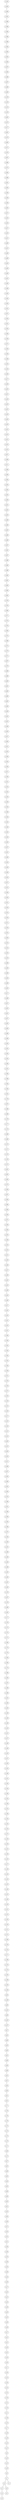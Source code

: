 graph arbol9 {
n_2--n_4
n_3--n_8
n_3--n_2
n_4--n_0
n_6--n_7
n_7--n_3
n_7--n_1
n_8--n_5
n_9--n_10
n_10--n_13
n_11--n_26
n_12--n_9
n_13--n_16
n_14--n_12
n_15--n_17
n_16--n_6
n_17--n_19
n_18--n_14
n_19--n_18
n_20--n_21
n_21--n_25
n_22--n_20
n_23--n_28
n_24--n_22
n_25--n_11
n_26--n_15
n_27--n_29
n_28--n_24
n_29--n_23
n_30--n_27
n_31--n_33
n_32--n_34
n_33--n_32
n_34--n_30
n_35--n_38
n_36--n_37
n_37--n_41
n_38--n_36
n_39--n_40
n_40--n_35
n_41--n_31
n_42--n_43
n_43--n_39
n_44--n_56
n_45--n_42
n_46--n_49
n_47--n_45
n_48--n_44
n_49--n_53
n_50--n_48
n_51--n_46
n_52--n_51
n_53--n_59
n_54--n_52
n_55--n_60
n_56--n_47
n_57--n_54
n_58--n_57
n_59--n_50
n_60--n_58
n_61--n_55
n_62--n_68
n_63--n_61
n_64--n_65
n_65--n_66
n_66--n_69
n_67--n_62
n_68--n_85
n_69--n_63
n_70--n_71
n_71--n_80
n_72--n_67
n_73--n_70
n_74--n_73
n_75--n_74
n_76--n_79
n_77--n_76
n_78--n_75
n_79--n_78
n_80--n_72
n_81--n_91
n_82--n_87
n_83--n_81
n_84--n_83
n_85--n_64
n_86--n_82
n_87--n_84
n_88--n_89
n_89--n_86
n_90--n_92
n_91--n_77
n_92--n_88
n_93--n_90
n_94--n_100
n_95--n_96
n_96--n_93
n_97--n_95
n_98--n_101
n_99--n_102
n_100--n_98
n_101--n_99
n_102--n_107
n_103--n_104
n_104--n_94
n_105--n_109
n_106--n_110
n_107--n_97
n_108--n_119
n_109--n_103
n_110--n_113
n_111--n_112
n_112--n_108
n_113--n_105
n_114--n_117
n_115--n_120
n_116--n_111
n_117--n_106
n_118--n_121
n_119--n_114
n_120--n_116
n_121--n_115
n_122--n_126
n_123--n_128
n_124--n_123
n_125--n_137
n_126--n_118
n_127--n_129
n_128--n_122
n_129--n_134
n_130--n_132
n_131--n_130
n_132--n_127
n_133--n_131
n_134--n_124
n_135--n_145
n_136--n_142
n_137--n_143
n_138--n_135
n_139--n_152
n_140--n_144
n_141--n_140
n_142--n_139
n_143--n_133
n_144--n_136
n_145--n_125
n_146--n_141
n_147--n_150
n_148--n_153
n_149--n_148
n_150--n_155
n_151--n_157
n_152--n_138
n_153--n_147
n_154--n_151
n_155--n_146
n_156--n_158
n_157--n_149
n_158--n_154
n_159--n_156
n_160--n_174
n_161--n_163
n_162--n_159
n_163--n_162
n_164--n_160
n_165--n_167
n_166--n_161
n_167--n_169
n_168--n_165
n_169--n_166
n_170--n_164
n_171--n_180
n_172--n_175
n_173--n_170
n_174--n_168
n_175--n_171
n_176--n_172
n_177--n_176
n_178--n_187
n_179--n_186
n_180--n_173
n_181--n_183
n_182--n_177
n_183--n_178
n_184--n_189
n_185--n_181
n_186--n_182
n_187--n_179
n_188--n_190
n_189--n_192
n_190--n_184
n_191--n_188
n_192--n_185
n_193--n_191
n_194--n_193
n_195--n_196
n_196--n_197
n_197--n_194
n_198--n_209
n_199--n_201
n_200--n_210
n_201--n_198
n_202--n_200
n_203--n_206
n_204--n_224
n_205--n_213
n_206--n_202
n_207--n_203
n_208--n_207
n_209--n_195
n_210--n_199
n_211--n_208
n_212--n_214
n_213--n_204
n_214--n_205
n_215--n_220
n_216--n_212
n_217--n_222
n_218--n_227
n_219--n_215
n_220--n_217
n_221--n_223
n_222--n_216
n_223--n_218
n_224--n_211
n_225--n_219
n_226--n_235
n_227--n_225
n_228--n_229
n_229--n_221
n_230--n_232
n_231--n_236
n_232--n_228
n_233--n_231
n_234--n_241
n_235--n_243
n_236--n_226
n_237--n_245
n_238--n_242
n_239--n_244
n_240--n_493
n_241--n_233
n_242--n_253
n_243--n_230
n_244--n_246
n_245--n_234
n_246--n_237
n_247--n_238
n_248--n_247
n_249--n_254
n_250--n_248
n_251--n_250
n_252--n_251
n_253--n_239
n_254--n_252
n_255--n_249
n_256--n_263
n_257--n_256
n_258--n_257
n_259--n_267
n_260--n_258
n_261--n_262
n_262--n_265
n_263--n_255
n_264--n_266
n_265--n_273
n_266--n_260
n_267--n_264
n_268--n_279
n_269--n_280
n_270--n_278
n_271--n_270
n_272--n_261
n_273--n_259
n_274--n_269
n_275--n_271
n_276--n_287
n_277--n_274
n_278--n_272
n_279--n_277
n_280--n_275
n_281--n_276
n_282--n_294
n_283--n_282
n_284--n_285
n_285--n_281
n_286--n_268
n_287--n_286
n_288--n_283
n_289--n_284
n_290--n_289
n_291--n_290
n_292--n_300
n_293--n_306
n_294--n_295
n_295--n_298
n_296--n_288
n_297--n_292
n_298--n_291
n_299--n_307
n_300--n_296
n_301--n_297
n_302--n_301
n_303--n_315
n_304--n_309
n_305--n_317
n_306--n_304
n_307--n_302
n_308--n_293
n_309--n_305
n_310--n_308
n_311--n_316
n_312--n_326
n_313--n_318
n_314--n_325
n_315--n_314
n_316--n_322
n_317--n_299
n_318--n_311
n_319--n_313
n_320--n_321
n_321--n_319
n_322--n_303
n_323--n_327
n_324--n_329
n_325--n_310
n_326--n_320
n_327--n_312
n_328--n_323
n_329--n_328
n_330--n_338
n_331--n_336
n_332--n_333
n_333--n_335
n_334--n_342
n_335--n_337
n_336--n_324
n_337--n_331
n_338--n_343
n_339--n_344
n_340--n_332
n_341--n_354
n_342--n_340
n_343--n_346
n_344--n_358
n_345--n_330
n_346--n_334
n_347--n_364
n_348--n_341
n_349--n_350
n_350--n_347
n_351--n_353
n_352--n_349
n_353--n_339
n_354--n_345
n_355--n_352
n_356--n_359
n_357--n_348
n_358--n_357
n_359--n_355
n_360--n_362
n_361--n_365
n_362--n_356
n_363--n_361
n_364--n_351
n_365--n_360
n_366--n_372
n_367--n_370
n_368--n_363
n_369--n_368
n_370--n_369
n_371--n_367
n_372--n_373
n_373--n_371
n_374--n_376
n_375--n_366
n_376--n_383
n_377--n_374
n_378--n_380
n_379--n_378
n_380--n_377
n_381--n_393
n_382--n_379
n_383--n_375
n_384--n_382
n_385--n_381
n_386--n_390
n_387--n_386
n_388--n_397
n_389--n_385
n_390--n_389
n_391--n_387
n_392--n_396
n_393--n_384
n_394--n_404
n_395--n_405
n_396--n_388
n_397--n_391
n_398--n_392
n_399--n_398
n_400--n_401
n_401--n_402
n_402--n_403
n_403--n_399
n_404--n_395
n_405--n_400
n_406--n_394
n_407--n_409
n_408--n_406
n_409--n_411
n_410--n_413
n_411--n_408
n_412--n_410
n_413--n_407
n_414--n_412
n_415--n_414
n_416--n_423
n_417--n_426
n_418--n_420
n_419--n_415
n_420--n_419
n_421--n_416
n_422--n_418
n_423--n_422
n_424--n_430
n_425--n_424
n_426--n_432
n_427--n_450
n_428--n_439
n_429--n_427
n_430--n_417
n_431--n_437
n_432--n_421
n_433--n_431
n_434--n_441
n_435--n_438
n_436--n_443
n_437--n_434
n_438--n_429
n_439--n_425
n_440--n_436
n_441--n_435
n_442--n_440
n_443--n_445
n_444--n_448
n_445--n_433
n_446--n_466
n_447--n_453
n_448--n_449
n_449--n_442
n_450--n_428
n_451--n_460
n_452--n_446
n_453--n_451
n_454--n_447
n_455--n_454
n_456--n_462
n_457--n_455
n_458--n_459
n_459--n_456
n_460--n_452
n_461--n_463
n_462--n_457
n_463--n_458
n_464--n_468
n_465--n_471
n_466--n_444
n_467--n_469
n_468--n_461
n_469--n_472
n_470--n_467
n_471--n_470
n_472--n_464
n_473--n_465
n_474--n_479
n_475--n_477
n_476--n_474
n_477--n_481
n_478--n_476
n_479--n_492
n_480--n_483
n_481--n_473
n_482--n_484
n_483--n_478
n_484--n_497
n_485--n_495
n_486--n_496
n_487--n_480
n_488--n_487
n_489--n_499
n_490--n_486
n_491--n_489
n_492--n_475
n_493--n_498
n_494--n_488
n_495--n_482
n_496--n_485
n_497--n_494
n_498--n_491
n_499--n_490
}